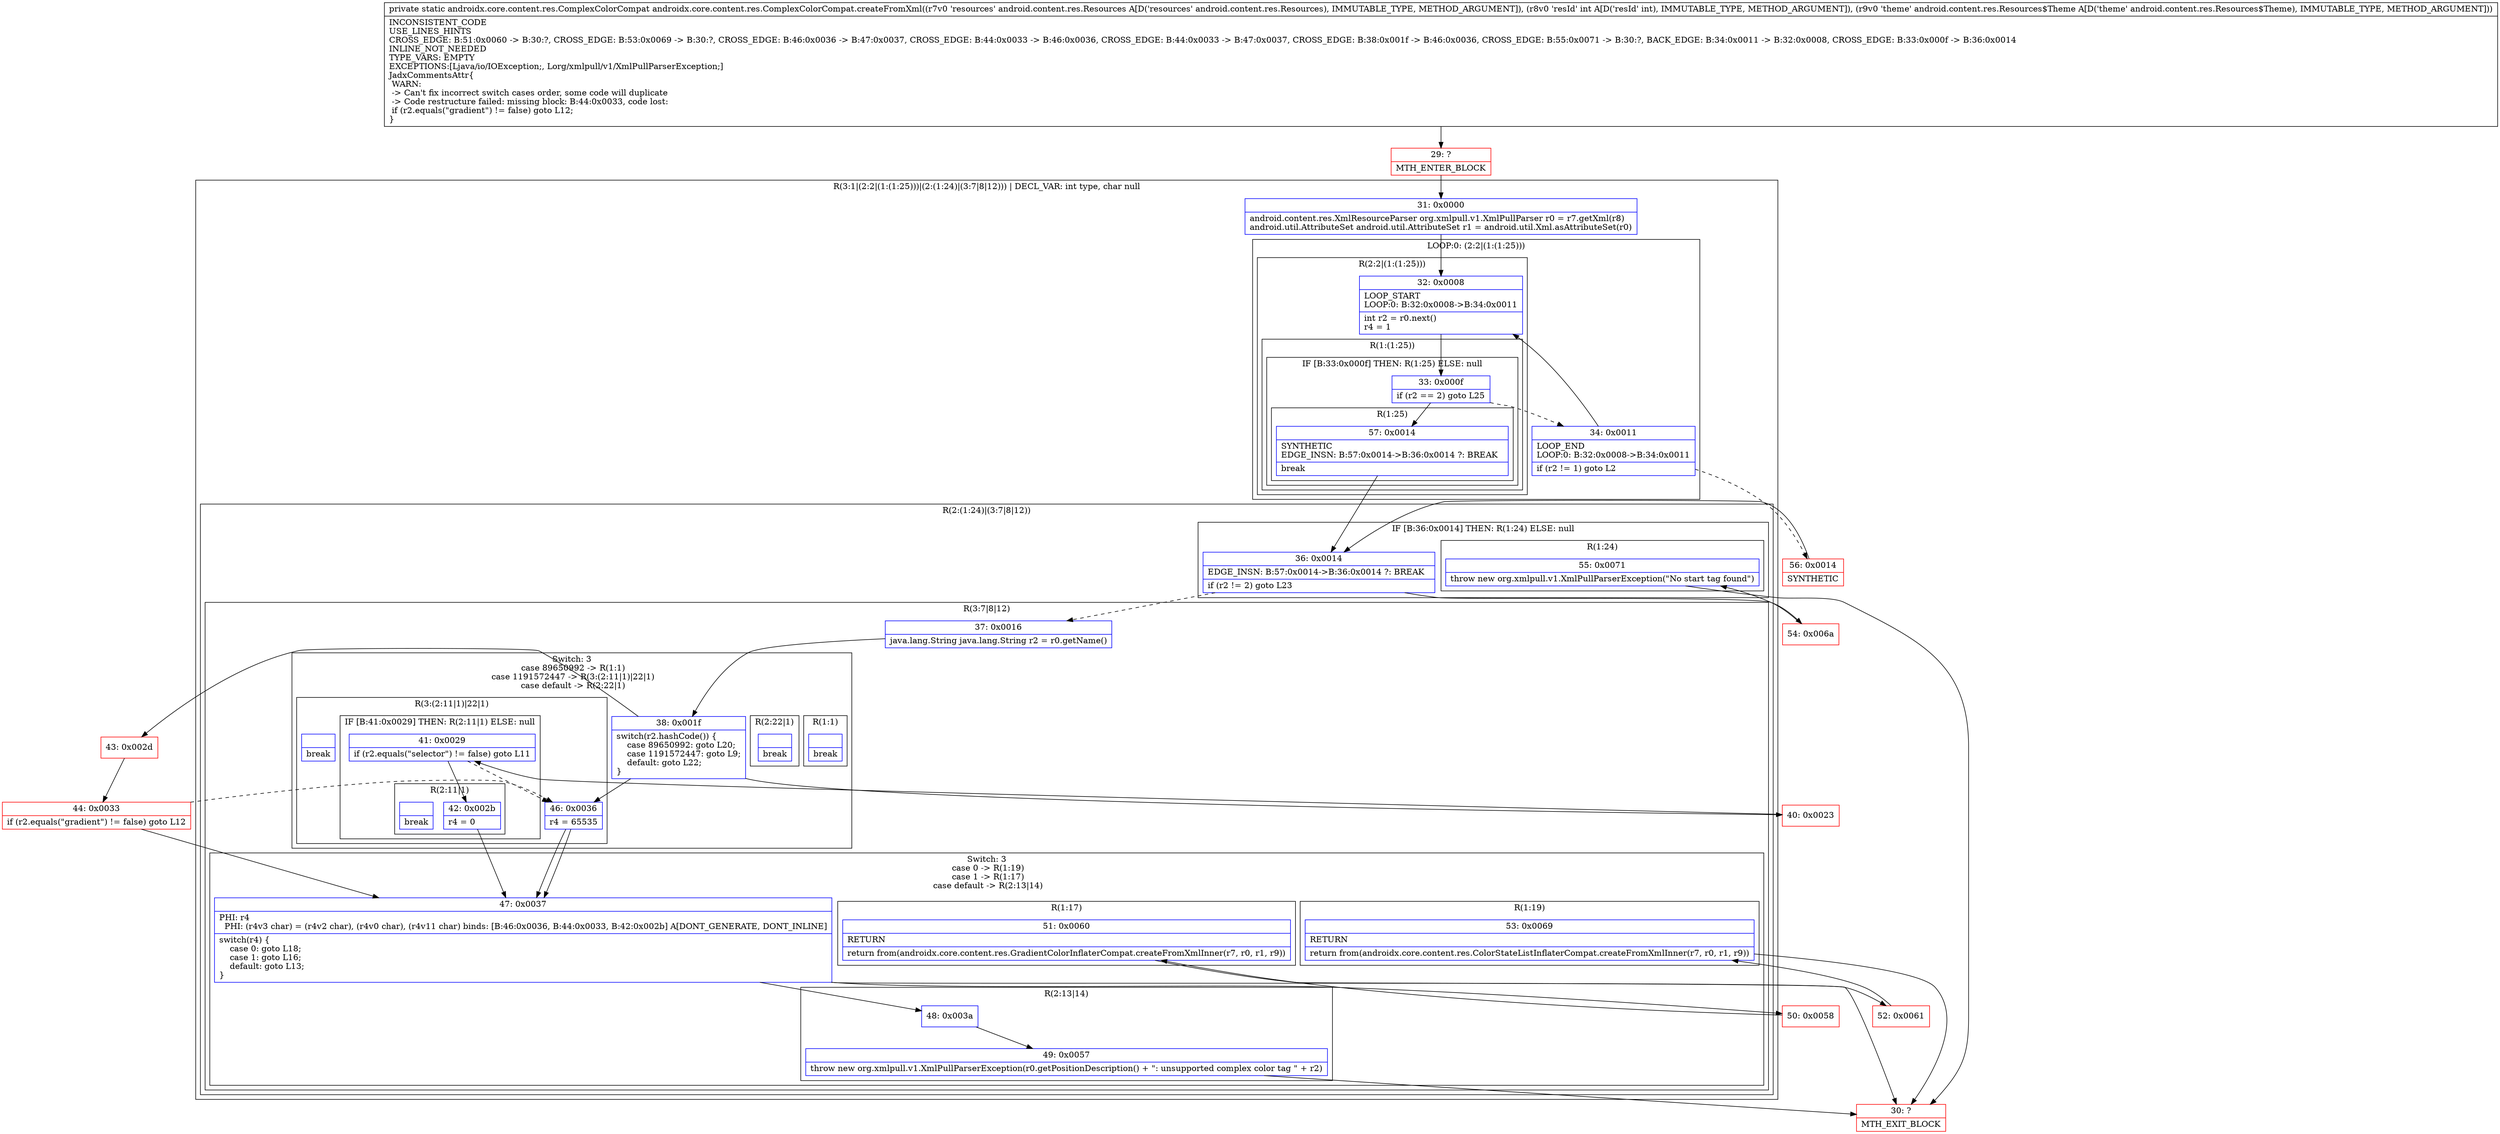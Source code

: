 digraph "CFG forandroidx.core.content.res.ComplexColorCompat.createFromXml(Landroid\/content\/res\/Resources;ILandroid\/content\/res\/Resources$Theme;)Landroidx\/core\/content\/res\/ComplexColorCompat;" {
subgraph cluster_Region_1061736794 {
label = "R(3:1|(2:2|(1:(1:25)))|(2:(1:24)|(3:7|8|12))) | DECL_VAR: int type, char null\l";
node [shape=record,color=blue];
Node_31 [shape=record,label="{31\:\ 0x0000|android.content.res.XmlResourceParser org.xmlpull.v1.XmlPullParser r0 = r7.getXml(r8)\landroid.util.AttributeSet android.util.AttributeSet r1 = android.util.Xml.asAttributeSet(r0)\l}"];
subgraph cluster_LoopRegion_1284492768 {
label = "LOOP:0: (2:2|(1:(1:25)))";
node [shape=record,color=blue];
Node_34 [shape=record,label="{34\:\ 0x0011|LOOP_END\lLOOP:0: B:32:0x0008\-\>B:34:0x0011\l|if (r2 != 1) goto L2\l}"];
subgraph cluster_Region_308533104 {
label = "R(2:2|(1:(1:25)))";
node [shape=record,color=blue];
Node_32 [shape=record,label="{32\:\ 0x0008|LOOP_START\lLOOP:0: B:32:0x0008\-\>B:34:0x0011\l|int r2 = r0.next()\lr4 = 1\l}"];
subgraph cluster_Region_952118810 {
label = "R(1:(1:25))";
node [shape=record,color=blue];
subgraph cluster_IfRegion_128967004 {
label = "IF [B:33:0x000f] THEN: R(1:25) ELSE: null";
node [shape=record,color=blue];
Node_33 [shape=record,label="{33\:\ 0x000f|if (r2 == 2) goto L25\l}"];
subgraph cluster_Region_463747744 {
label = "R(1:25)";
node [shape=record,color=blue];
Node_57 [shape=record,label="{57\:\ 0x0014|SYNTHETIC\lEDGE_INSN: B:57:0x0014\-\>B:36:0x0014 ?: BREAK  \l|break\l}"];
}
}
}
}
}
subgraph cluster_Region_1150862232 {
label = "R(2:(1:24)|(3:7|8|12))";
node [shape=record,color=blue];
subgraph cluster_IfRegion_1795210806 {
label = "IF [B:36:0x0014] THEN: R(1:24) ELSE: null";
node [shape=record,color=blue];
Node_36 [shape=record,label="{36\:\ 0x0014|EDGE_INSN: B:57:0x0014\-\>B:36:0x0014 ?: BREAK  \l|if (r2 != 2) goto L23\l}"];
subgraph cluster_Region_1407565546 {
label = "R(1:24)";
node [shape=record,color=blue];
Node_55 [shape=record,label="{55\:\ 0x0071|throw new org.xmlpull.v1.XmlPullParserException(\"No start tag found\")\l}"];
}
}
subgraph cluster_Region_909170449 {
label = "R(3:7|8|12)";
node [shape=record,color=blue];
Node_37 [shape=record,label="{37\:\ 0x0016|java.lang.String java.lang.String r2 = r0.getName()\l}"];
subgraph cluster_SwitchRegion_189436931 {
label = "Switch: 3
 case 89650992 -> R(1:1)
 case 1191572447 -> R(3:(2:11|1)|22|1)
 case default -> R(2:22|1)";
node [shape=record,color=blue];
Node_38 [shape=record,label="{38\:\ 0x001f|switch(r2.hashCode()) \{\l    case 89650992: goto L20;\l    case 1191572447: goto L9;\l    default: goto L22;\l\}\l}"];
subgraph cluster_Region_1793915506 {
label = "R(1:1)";
node [shape=record,color=blue];
Node_InsnContainer_1344777397 [shape=record,label="{|break\l}"];
}
subgraph cluster_Region_802875563 {
label = "R(3:(2:11|1)|22|1)";
node [shape=record,color=blue];
subgraph cluster_IfRegion_1932376689 {
label = "IF [B:41:0x0029] THEN: R(2:11|1) ELSE: null";
node [shape=record,color=blue];
Node_41 [shape=record,label="{41\:\ 0x0029|if (r2.equals(\"selector\") != false) goto L11\l}"];
subgraph cluster_Region_1708484481 {
label = "R(2:11|1)";
node [shape=record,color=blue];
Node_42 [shape=record,label="{42\:\ 0x002b|r4 = 0\l}"];
Node_InsnContainer_1377902890 [shape=record,label="{|break\l}"];
}
}
Node_46 [shape=record,label="{46\:\ 0x0036|r4 = 65535\l}"];
Node_InsnContainer_743294826 [shape=record,label="{|break\l}"];
}
subgraph cluster_Region_487112829 {
label = "R(2:22|1)";
node [shape=record,color=blue];
Node_46 [shape=record,label="{46\:\ 0x0036|r4 = 65535\l}"];
Node_InsnContainer_570394619 [shape=record,label="{|break\l}"];
}
}
subgraph cluster_SwitchRegion_1288750453 {
label = "Switch: 3
 case 0 -> R(1:19)
 case 1 -> R(1:17)
 case default -> R(2:13|14)";
node [shape=record,color=blue];
Node_47 [shape=record,label="{47\:\ 0x0037|PHI: r4 \l  PHI: (r4v3 char) = (r4v2 char), (r4v0 char), (r4v11 char) binds: [B:46:0x0036, B:44:0x0033, B:42:0x002b] A[DONT_GENERATE, DONT_INLINE]\l|switch(r4) \{\l    case 0: goto L18;\l    case 1: goto L16;\l    default: goto L13;\l\}\l}"];
subgraph cluster_Region_165172835 {
label = "R(1:19)";
node [shape=record,color=blue];
Node_53 [shape=record,label="{53\:\ 0x0069|RETURN\l|return from(androidx.core.content.res.ColorStateListInflaterCompat.createFromXmlInner(r7, r0, r1, r9))\l}"];
}
subgraph cluster_Region_1893958659 {
label = "R(1:17)";
node [shape=record,color=blue];
Node_51 [shape=record,label="{51\:\ 0x0060|RETURN\l|return from(androidx.core.content.res.GradientColorInflaterCompat.createFromXmlInner(r7, r0, r1, r9))\l}"];
}
subgraph cluster_Region_2092369208 {
label = "R(2:13|14)";
node [shape=record,color=blue];
Node_48 [shape=record,label="{48\:\ 0x003a}"];
Node_49 [shape=record,label="{49\:\ 0x0057|throw new org.xmlpull.v1.XmlPullParserException(r0.getPositionDescription() + \": unsupported complex color tag \" + r2)\l}"];
}
}
}
}
}
Node_29 [shape=record,color=red,label="{29\:\ ?|MTH_ENTER_BLOCK\l}"];
Node_56 [shape=record,color=red,label="{56\:\ 0x0014|SYNTHETIC\l}"];
Node_40 [shape=record,color=red,label="{40\:\ 0x0023}"];
Node_30 [shape=record,color=red,label="{30\:\ ?|MTH_EXIT_BLOCK\l}"];
Node_50 [shape=record,color=red,label="{50\:\ 0x0058}"];
Node_52 [shape=record,color=red,label="{52\:\ 0x0061}"];
Node_43 [shape=record,color=red,label="{43\:\ 0x002d}"];
Node_44 [shape=record,color=red,label="{44\:\ 0x0033|if (r2.equals(\"gradient\") != false) goto L12\l}"];
Node_54 [shape=record,color=red,label="{54\:\ 0x006a}"];
MethodNode[shape=record,label="{private static androidx.core.content.res.ComplexColorCompat androidx.core.content.res.ComplexColorCompat.createFromXml((r7v0 'resources' android.content.res.Resources A[D('resources' android.content.res.Resources), IMMUTABLE_TYPE, METHOD_ARGUMENT]), (r8v0 'resId' int A[D('resId' int), IMMUTABLE_TYPE, METHOD_ARGUMENT]), (r9v0 'theme' android.content.res.Resources$Theme A[D('theme' android.content.res.Resources$Theme), IMMUTABLE_TYPE, METHOD_ARGUMENT]))  | INCONSISTENT_CODE\lUSE_LINES_HINTS\lCROSS_EDGE: B:51:0x0060 \-\> B:30:?, CROSS_EDGE: B:53:0x0069 \-\> B:30:?, CROSS_EDGE: B:46:0x0036 \-\> B:47:0x0037, CROSS_EDGE: B:44:0x0033 \-\> B:46:0x0036, CROSS_EDGE: B:44:0x0033 \-\> B:47:0x0037, CROSS_EDGE: B:38:0x001f \-\> B:46:0x0036, CROSS_EDGE: B:55:0x0071 \-\> B:30:?, BACK_EDGE: B:34:0x0011 \-\> B:32:0x0008, CROSS_EDGE: B:33:0x000f \-\> B:36:0x0014\lINLINE_NOT_NEEDED\lTYPE_VARS: EMPTY\lEXCEPTIONS:[Ljava\/io\/IOException;, Lorg\/xmlpull\/v1\/XmlPullParserException;]\lJadxCommentsAttr\{\l WARN: \l \-\> Can't fix incorrect switch cases order, some code will duplicate\l \-\> Code restructure failed: missing block: B:44:0x0033, code lost:\l    if (r2.equals(\"gradient\") != false) goto L12;\l\}\l}"];
MethodNode -> Node_29;Node_31 -> Node_32;
Node_34 -> Node_32;
Node_34 -> Node_56[style=dashed];
Node_32 -> Node_33;
Node_33 -> Node_34[style=dashed];
Node_33 -> Node_57;
Node_57 -> Node_36;
Node_36 -> Node_37[style=dashed];
Node_36 -> Node_54;
Node_55 -> Node_30;
Node_37 -> Node_38;
Node_38 -> Node_40;
Node_38 -> Node_43;
Node_38 -> Node_46;
Node_41 -> Node_42;
Node_41 -> Node_46[style=dashed];
Node_42 -> Node_47;
Node_46 -> Node_47;
Node_46 -> Node_47;
Node_47 -> Node_48;
Node_47 -> Node_50;
Node_47 -> Node_52;
Node_53 -> Node_30;
Node_51 -> Node_30;
Node_48 -> Node_49;
Node_49 -> Node_30;
Node_29 -> Node_31;
Node_56 -> Node_36;
Node_40 -> Node_41;
Node_50 -> Node_51;
Node_52 -> Node_53;
Node_43 -> Node_44;
Node_44 -> Node_46[style=dashed];
Node_44 -> Node_47;
Node_54 -> Node_55;
}


